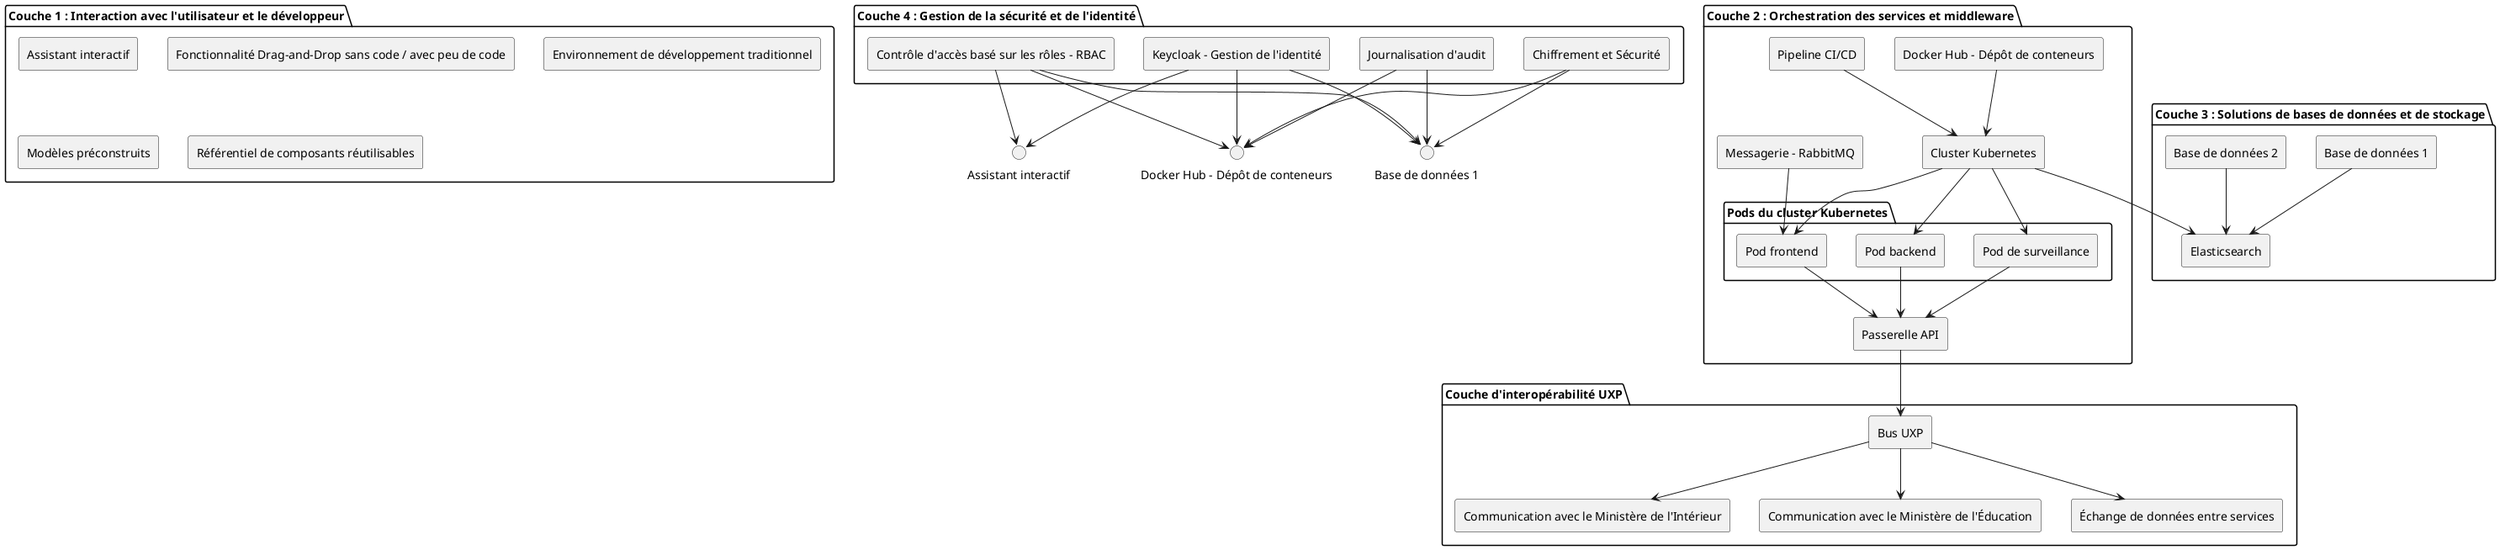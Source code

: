 @startuml architecture_diagram

skinparam componentStyle rectangle

' Couche 4 : Gestion de la sécurité et de l'identité
package "Couche 4 : Gestion de la sécurité et de l'identité" {
  component L4_D1 as "Keycloak - Gestion de l'identité"
  component L4_D2 as "Contrôle d'accès basé sur les rôles - RBAC"
  component L4_D3 as "Chiffrement et Sécurité"
  component L4_D4 as "Journalisation d'audit"
}

' Référence des composants existants sans redéclaration
L4_D1 --> "Assistant interactif"
L4_D1 --> "Docker Hub - Dépôt de conteneurs"
L4_D1 --> "Base de données 1"
L4_D2 --> "Assistant interactif"
L4_D2 --> "Docker Hub - Dépôt de conteneurs"
L4_D2 --> "Base de données 1"
L4_D3 --> "Docker Hub - Dépôt de conteneurs"
L4_D3 --> "Base de données 1"
L4_D4 --> "Docker Hub - Dépôt de conteneurs"
L4_D4 --> "Base de données 1"

' Couche 1 : Interaction avec l'utilisateur et le développeur
package "Couche 1 : Interaction avec l'utilisateur et le développeur" {
  component L1_A1 as "Assistant interactif"
  component L1_A2 as "Fonctionnalité Drag-and-Drop sans code / avec peu de code"
  component L1_A3 as "Environnement de développement traditionnel"
  component L1_A4 as "Modèles préconstruits"
  component L1_A5 as "Référentiel de composants réutilisables"
}

' Couche 2 : Orchestration des services et middleware
package "Couche 2 : Orchestration des services et middleware" {
  component L2_B1 as "Docker Hub - Dépôt de conteneurs"
  component L2_B2 as "Cluster Kubernetes"
  
  package "Pods du cluster Kubernetes" {
    component L2_P1 as "Pod de surveillance"
    component L2_P2 as "Pod frontend"
    component L2_P3 as "Pod backend"
  }

  component L2_B6 as "Passerelle API"
  component L2_B7 as "Messagerie - RabbitMQ"
  component L2_B8 as "Pipeline CI/CD"

  L2_B1 --> L2_B2
  L2_B2 --> L2_P1
  L2_B2 --> L2_P2
  L2_B2 --> L2_P3
  L2_P1 --> L2_B6
  L2_P2 --> L2_B6
  L2_P3 --> L2_B6
  L2_B7 --> L2_P2
  L2_B8 --> L2_B2
}

' Couche 3 : Solutions de bases de données et de stockage
package "Couche 3 : Solutions de bases de données et de stockage" {
  component L3_C1 as "Base de données 1"
  component L3_C2 as "Base de données 2"
  component L3_C3 as "Elasticsearch"
  L3_C1 --> L3_C3
  L3_C2 --> L3_C3
}

' Couche d'interopérabilité UXP
package "Couche d'interopérabilité UXP" {
  component L_UXP1 as "Bus UXP"
  component L_UXP2 as "Communication avec le Ministère de l'Intérieur"
  component L_UXP3 as "Communication avec le Ministère de l'Éducation"
  component L_UXP4 as "Échange de données entre services"
}

L2_B6 --> L_UXP1
L_UXP1 --> L_UXP2
L_UXP1 --> L_UXP3
L_UXP1 --> L_UXP4
L2_B2 --> L3_C3

@enduml
